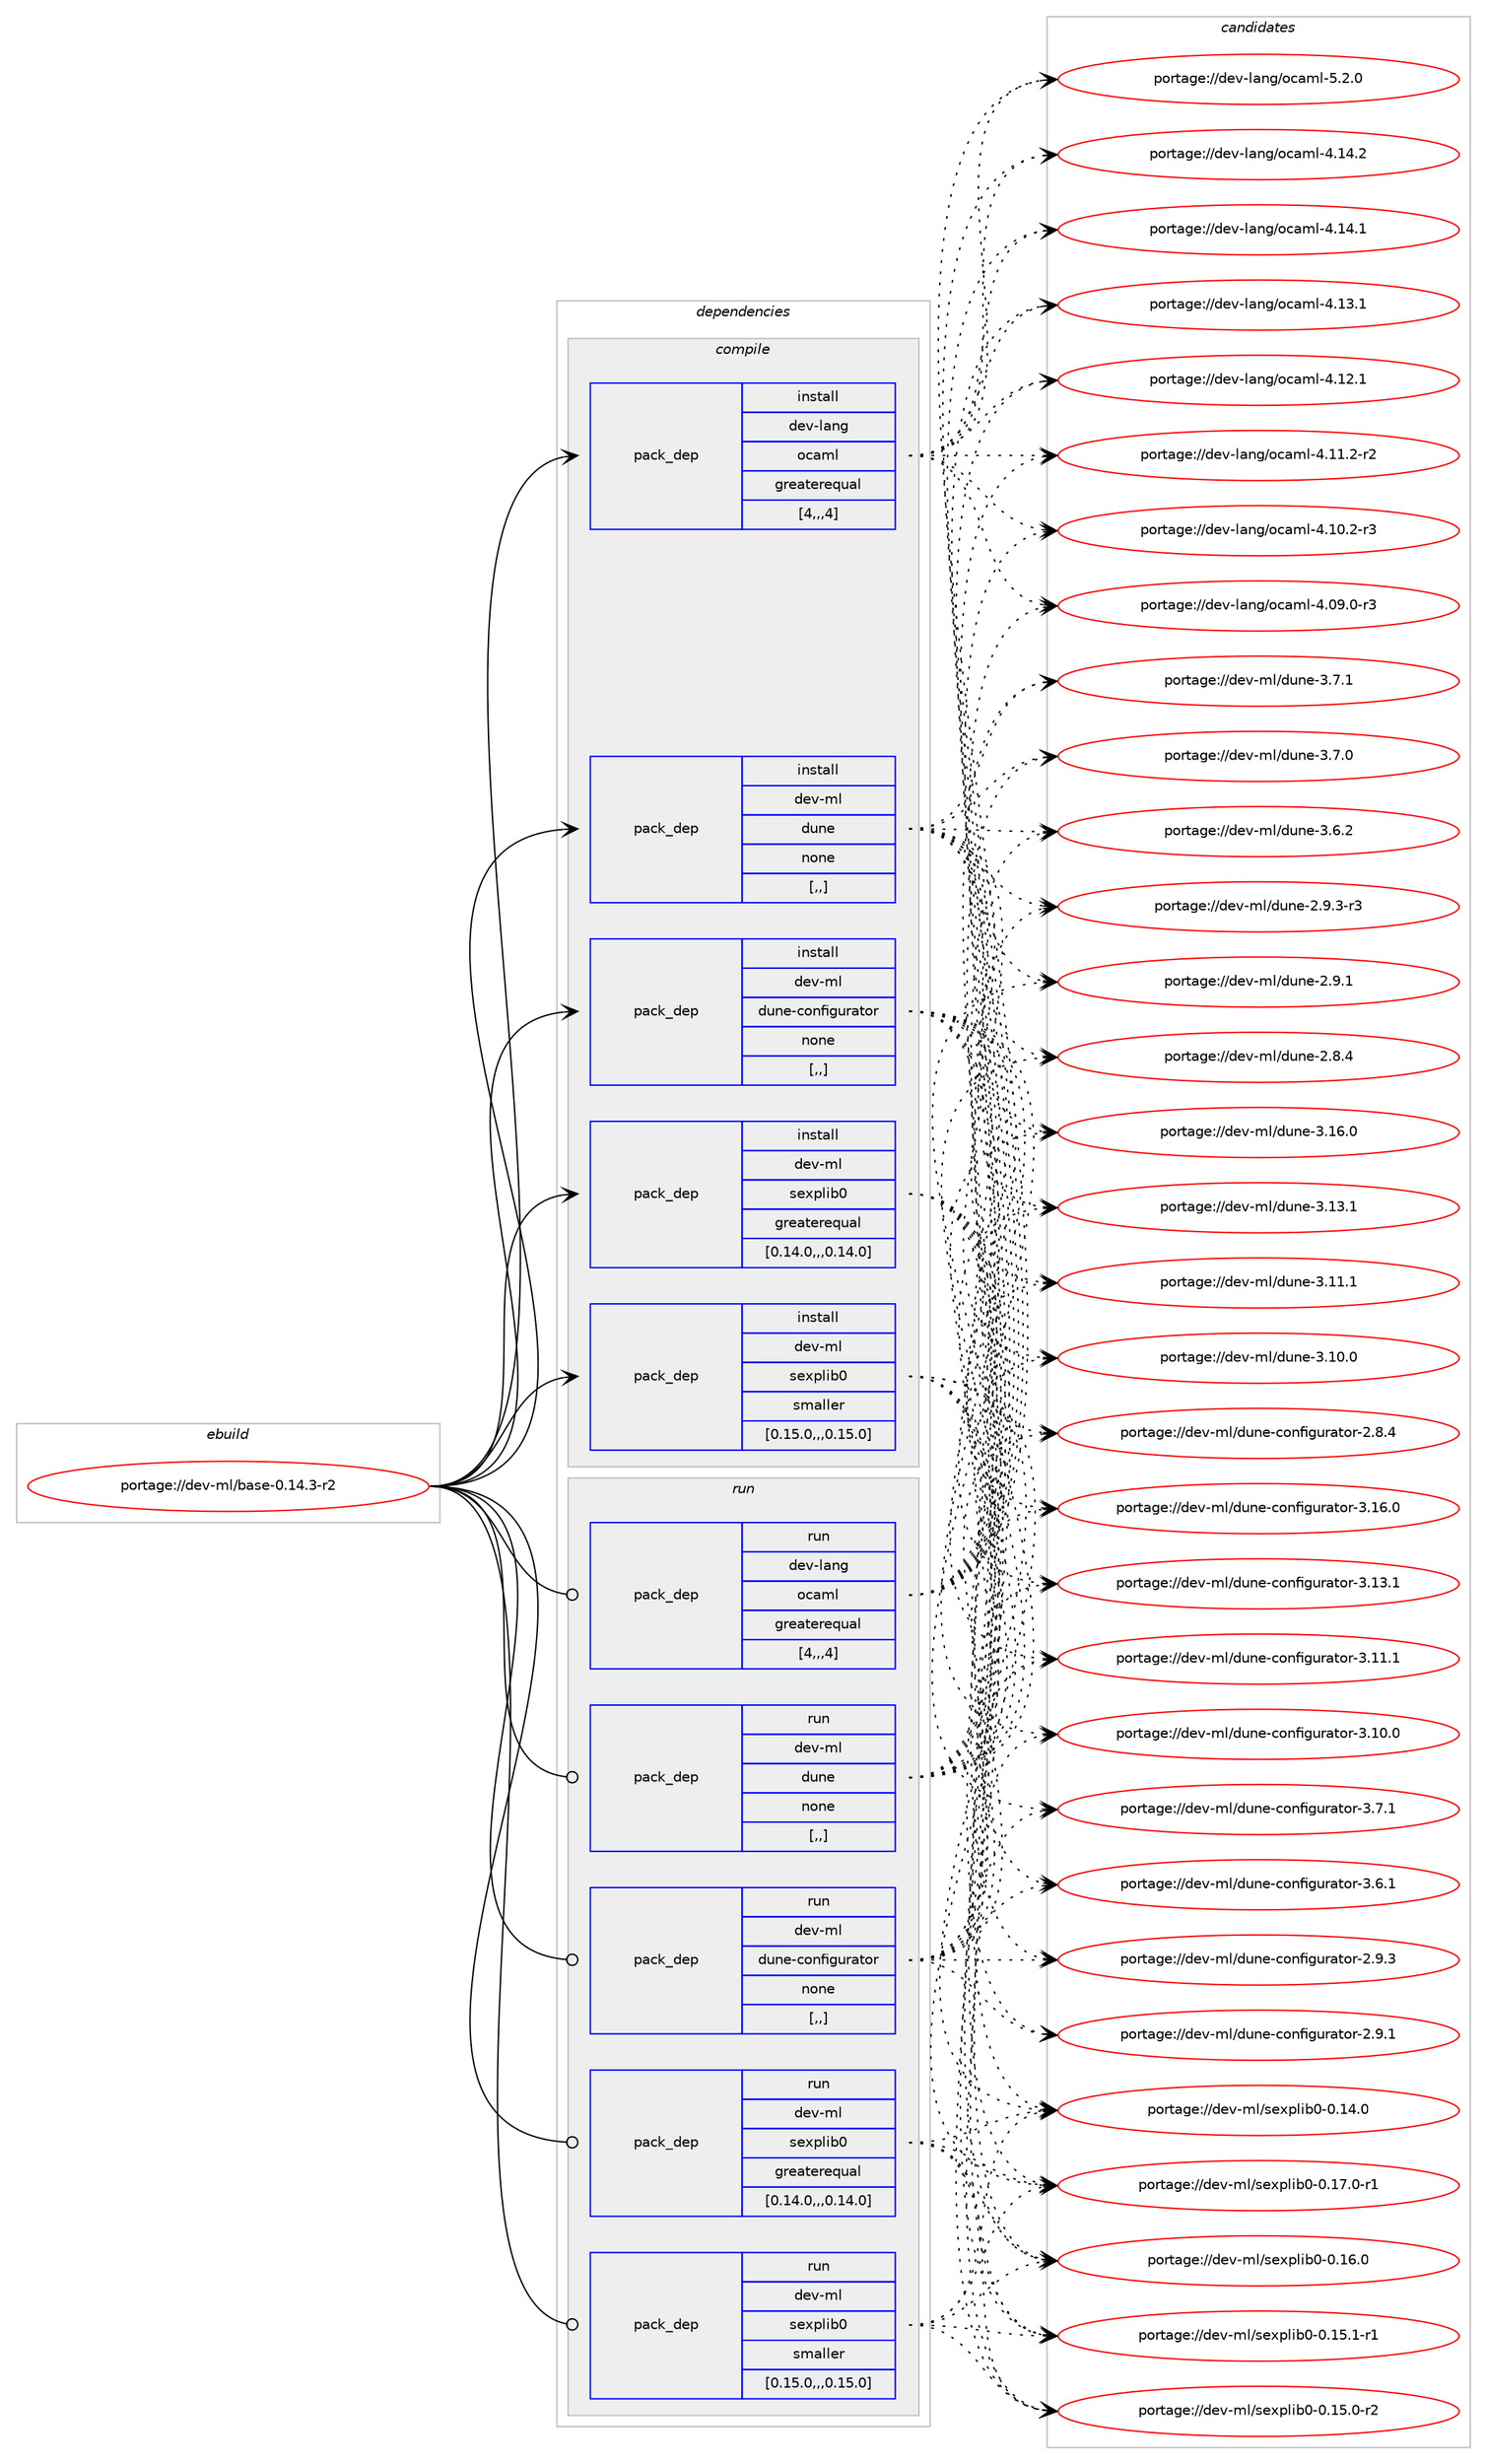 digraph prolog {

# *************
# Graph options
# *************

newrank=true;
concentrate=true;
compound=true;
graph [rankdir=LR,fontname=Helvetica,fontsize=10,ranksep=1.5];#, ranksep=2.5, nodesep=0.2];
edge  [arrowhead=vee];
node  [fontname=Helvetica,fontsize=10];

# **********
# The ebuild
# **********

subgraph cluster_leftcol {
color=gray;
label=<<i>ebuild</i>>;
id [label="portage://dev-ml/base-0.14.3-r2", color=red, width=4, href="../dev-ml/base-0.14.3-r2.svg"];
}

# ****************
# The dependencies
# ****************

subgraph cluster_midcol {
color=gray;
label=<<i>dependencies</i>>;
subgraph cluster_compile {
fillcolor="#eeeeee";
style=filled;
label=<<i>compile</i>>;
subgraph pack87138 {
dependency117617 [label=<<TABLE BORDER="0" CELLBORDER="1" CELLSPACING="0" CELLPADDING="4" WIDTH="220"><TR><TD ROWSPAN="6" CELLPADDING="30">pack_dep</TD></TR><TR><TD WIDTH="110">install</TD></TR><TR><TD>dev-lang</TD></TR><TR><TD>ocaml</TD></TR><TR><TD>greaterequal</TD></TR><TR><TD>[4,,,4]</TD></TR></TABLE>>, shape=none, color=blue];
}
id:e -> dependency117617:w [weight=20,style="solid",arrowhead="vee"];
subgraph pack87139 {
dependency117618 [label=<<TABLE BORDER="0" CELLBORDER="1" CELLSPACING="0" CELLPADDING="4" WIDTH="220"><TR><TD ROWSPAN="6" CELLPADDING="30">pack_dep</TD></TR><TR><TD WIDTH="110">install</TD></TR><TR><TD>dev-ml</TD></TR><TR><TD>dune</TD></TR><TR><TD>none</TD></TR><TR><TD>[,,]</TD></TR></TABLE>>, shape=none, color=blue];
}
id:e -> dependency117618:w [weight=20,style="solid",arrowhead="vee"];
subgraph pack87140 {
dependency117619 [label=<<TABLE BORDER="0" CELLBORDER="1" CELLSPACING="0" CELLPADDING="4" WIDTH="220"><TR><TD ROWSPAN="6" CELLPADDING="30">pack_dep</TD></TR><TR><TD WIDTH="110">install</TD></TR><TR><TD>dev-ml</TD></TR><TR><TD>dune-configurator</TD></TR><TR><TD>none</TD></TR><TR><TD>[,,]</TD></TR></TABLE>>, shape=none, color=blue];
}
id:e -> dependency117619:w [weight=20,style="solid",arrowhead="vee"];
subgraph pack87141 {
dependency117620 [label=<<TABLE BORDER="0" CELLBORDER="1" CELLSPACING="0" CELLPADDING="4" WIDTH="220"><TR><TD ROWSPAN="6" CELLPADDING="30">pack_dep</TD></TR><TR><TD WIDTH="110">install</TD></TR><TR><TD>dev-ml</TD></TR><TR><TD>sexplib0</TD></TR><TR><TD>greaterequal</TD></TR><TR><TD>[0.14.0,,,0.14.0]</TD></TR></TABLE>>, shape=none, color=blue];
}
id:e -> dependency117620:w [weight=20,style="solid",arrowhead="vee"];
subgraph pack87142 {
dependency117621 [label=<<TABLE BORDER="0" CELLBORDER="1" CELLSPACING="0" CELLPADDING="4" WIDTH="220"><TR><TD ROWSPAN="6" CELLPADDING="30">pack_dep</TD></TR><TR><TD WIDTH="110">install</TD></TR><TR><TD>dev-ml</TD></TR><TR><TD>sexplib0</TD></TR><TR><TD>smaller</TD></TR><TR><TD>[0.15.0,,,0.15.0]</TD></TR></TABLE>>, shape=none, color=blue];
}
id:e -> dependency117621:w [weight=20,style="solid",arrowhead="vee"];
}
subgraph cluster_compileandrun {
fillcolor="#eeeeee";
style=filled;
label=<<i>compile and run</i>>;
}
subgraph cluster_run {
fillcolor="#eeeeee";
style=filled;
label=<<i>run</i>>;
subgraph pack87143 {
dependency117622 [label=<<TABLE BORDER="0" CELLBORDER="1" CELLSPACING="0" CELLPADDING="4" WIDTH="220"><TR><TD ROWSPAN="6" CELLPADDING="30">pack_dep</TD></TR><TR><TD WIDTH="110">run</TD></TR><TR><TD>dev-lang</TD></TR><TR><TD>ocaml</TD></TR><TR><TD>greaterequal</TD></TR><TR><TD>[4,,,4]</TD></TR></TABLE>>, shape=none, color=blue];
}
id:e -> dependency117622:w [weight=20,style="solid",arrowhead="odot"];
subgraph pack87144 {
dependency117623 [label=<<TABLE BORDER="0" CELLBORDER="1" CELLSPACING="0" CELLPADDING="4" WIDTH="220"><TR><TD ROWSPAN="6" CELLPADDING="30">pack_dep</TD></TR><TR><TD WIDTH="110">run</TD></TR><TR><TD>dev-ml</TD></TR><TR><TD>dune</TD></TR><TR><TD>none</TD></TR><TR><TD>[,,]</TD></TR></TABLE>>, shape=none, color=blue];
}
id:e -> dependency117623:w [weight=20,style="solid",arrowhead="odot"];
subgraph pack87145 {
dependency117624 [label=<<TABLE BORDER="0" CELLBORDER="1" CELLSPACING="0" CELLPADDING="4" WIDTH="220"><TR><TD ROWSPAN="6" CELLPADDING="30">pack_dep</TD></TR><TR><TD WIDTH="110">run</TD></TR><TR><TD>dev-ml</TD></TR><TR><TD>dune-configurator</TD></TR><TR><TD>none</TD></TR><TR><TD>[,,]</TD></TR></TABLE>>, shape=none, color=blue];
}
id:e -> dependency117624:w [weight=20,style="solid",arrowhead="odot"];
subgraph pack87146 {
dependency117625 [label=<<TABLE BORDER="0" CELLBORDER="1" CELLSPACING="0" CELLPADDING="4" WIDTH="220"><TR><TD ROWSPAN="6" CELLPADDING="30">pack_dep</TD></TR><TR><TD WIDTH="110">run</TD></TR><TR><TD>dev-ml</TD></TR><TR><TD>sexplib0</TD></TR><TR><TD>greaterequal</TD></TR><TR><TD>[0.14.0,,,0.14.0]</TD></TR></TABLE>>, shape=none, color=blue];
}
id:e -> dependency117625:w [weight=20,style="solid",arrowhead="odot"];
subgraph pack87147 {
dependency117626 [label=<<TABLE BORDER="0" CELLBORDER="1" CELLSPACING="0" CELLPADDING="4" WIDTH="220"><TR><TD ROWSPAN="6" CELLPADDING="30">pack_dep</TD></TR><TR><TD WIDTH="110">run</TD></TR><TR><TD>dev-ml</TD></TR><TR><TD>sexplib0</TD></TR><TR><TD>smaller</TD></TR><TR><TD>[0.15.0,,,0.15.0]</TD></TR></TABLE>>, shape=none, color=blue];
}
id:e -> dependency117626:w [weight=20,style="solid",arrowhead="odot"];
}
}

# **************
# The candidates
# **************

subgraph cluster_choices {
rank=same;
color=gray;
label=<<i>candidates</i>>;

subgraph choice87138 {
color=black;
nodesep=1;
choice1001011184510897110103471119997109108455346504648 [label="portage://dev-lang/ocaml-5.2.0", color=red, width=4,href="../dev-lang/ocaml-5.2.0.svg"];
choice100101118451089711010347111999710910845524649524650 [label="portage://dev-lang/ocaml-4.14.2", color=red, width=4,href="../dev-lang/ocaml-4.14.2.svg"];
choice100101118451089711010347111999710910845524649524649 [label="portage://dev-lang/ocaml-4.14.1", color=red, width=4,href="../dev-lang/ocaml-4.14.1.svg"];
choice100101118451089711010347111999710910845524649514649 [label="portage://dev-lang/ocaml-4.13.1", color=red, width=4,href="../dev-lang/ocaml-4.13.1.svg"];
choice100101118451089711010347111999710910845524649504649 [label="portage://dev-lang/ocaml-4.12.1", color=red, width=4,href="../dev-lang/ocaml-4.12.1.svg"];
choice1001011184510897110103471119997109108455246494946504511450 [label="portage://dev-lang/ocaml-4.11.2-r2", color=red, width=4,href="../dev-lang/ocaml-4.11.2-r2.svg"];
choice1001011184510897110103471119997109108455246494846504511451 [label="portage://dev-lang/ocaml-4.10.2-r3", color=red, width=4,href="../dev-lang/ocaml-4.10.2-r3.svg"];
choice1001011184510897110103471119997109108455246485746484511451 [label="portage://dev-lang/ocaml-4.09.0-r3", color=red, width=4,href="../dev-lang/ocaml-4.09.0-r3.svg"];
dependency117617:e -> choice1001011184510897110103471119997109108455346504648:w [style=dotted,weight="100"];
dependency117617:e -> choice100101118451089711010347111999710910845524649524650:w [style=dotted,weight="100"];
dependency117617:e -> choice100101118451089711010347111999710910845524649524649:w [style=dotted,weight="100"];
dependency117617:e -> choice100101118451089711010347111999710910845524649514649:w [style=dotted,weight="100"];
dependency117617:e -> choice100101118451089711010347111999710910845524649504649:w [style=dotted,weight="100"];
dependency117617:e -> choice1001011184510897110103471119997109108455246494946504511450:w [style=dotted,weight="100"];
dependency117617:e -> choice1001011184510897110103471119997109108455246494846504511451:w [style=dotted,weight="100"];
dependency117617:e -> choice1001011184510897110103471119997109108455246485746484511451:w [style=dotted,weight="100"];
}
subgraph choice87139 {
color=black;
nodesep=1;
choice100101118451091084710011711010145514649544648 [label="portage://dev-ml/dune-3.16.0", color=red, width=4,href="../dev-ml/dune-3.16.0.svg"];
choice100101118451091084710011711010145514649514649 [label="portage://dev-ml/dune-3.13.1", color=red, width=4,href="../dev-ml/dune-3.13.1.svg"];
choice100101118451091084710011711010145514649494649 [label="portage://dev-ml/dune-3.11.1", color=red, width=4,href="../dev-ml/dune-3.11.1.svg"];
choice100101118451091084710011711010145514649484648 [label="portage://dev-ml/dune-3.10.0", color=red, width=4,href="../dev-ml/dune-3.10.0.svg"];
choice1001011184510910847100117110101455146554649 [label="portage://dev-ml/dune-3.7.1", color=red, width=4,href="../dev-ml/dune-3.7.1.svg"];
choice1001011184510910847100117110101455146554648 [label="portage://dev-ml/dune-3.7.0", color=red, width=4,href="../dev-ml/dune-3.7.0.svg"];
choice1001011184510910847100117110101455146544650 [label="portage://dev-ml/dune-3.6.2", color=red, width=4,href="../dev-ml/dune-3.6.2.svg"];
choice10010111845109108471001171101014550465746514511451 [label="portage://dev-ml/dune-2.9.3-r3", color=red, width=4,href="../dev-ml/dune-2.9.3-r3.svg"];
choice1001011184510910847100117110101455046574649 [label="portage://dev-ml/dune-2.9.1", color=red, width=4,href="../dev-ml/dune-2.9.1.svg"];
choice1001011184510910847100117110101455046564652 [label="portage://dev-ml/dune-2.8.4", color=red, width=4,href="../dev-ml/dune-2.8.4.svg"];
dependency117618:e -> choice100101118451091084710011711010145514649544648:w [style=dotted,weight="100"];
dependency117618:e -> choice100101118451091084710011711010145514649514649:w [style=dotted,weight="100"];
dependency117618:e -> choice100101118451091084710011711010145514649494649:w [style=dotted,weight="100"];
dependency117618:e -> choice100101118451091084710011711010145514649484648:w [style=dotted,weight="100"];
dependency117618:e -> choice1001011184510910847100117110101455146554649:w [style=dotted,weight="100"];
dependency117618:e -> choice1001011184510910847100117110101455146554648:w [style=dotted,weight="100"];
dependency117618:e -> choice1001011184510910847100117110101455146544650:w [style=dotted,weight="100"];
dependency117618:e -> choice10010111845109108471001171101014550465746514511451:w [style=dotted,weight="100"];
dependency117618:e -> choice1001011184510910847100117110101455046574649:w [style=dotted,weight="100"];
dependency117618:e -> choice1001011184510910847100117110101455046564652:w [style=dotted,weight="100"];
}
subgraph choice87140 {
color=black;
nodesep=1;
choice100101118451091084710011711010145991111101021051031171149711611111445514649544648 [label="portage://dev-ml/dune-configurator-3.16.0", color=red, width=4,href="../dev-ml/dune-configurator-3.16.0.svg"];
choice100101118451091084710011711010145991111101021051031171149711611111445514649514649 [label="portage://dev-ml/dune-configurator-3.13.1", color=red, width=4,href="../dev-ml/dune-configurator-3.13.1.svg"];
choice100101118451091084710011711010145991111101021051031171149711611111445514649494649 [label="portage://dev-ml/dune-configurator-3.11.1", color=red, width=4,href="../dev-ml/dune-configurator-3.11.1.svg"];
choice100101118451091084710011711010145991111101021051031171149711611111445514649484648 [label="portage://dev-ml/dune-configurator-3.10.0", color=red, width=4,href="../dev-ml/dune-configurator-3.10.0.svg"];
choice1001011184510910847100117110101459911111010210510311711497116111114455146554649 [label="portage://dev-ml/dune-configurator-3.7.1", color=red, width=4,href="../dev-ml/dune-configurator-3.7.1.svg"];
choice1001011184510910847100117110101459911111010210510311711497116111114455146544649 [label="portage://dev-ml/dune-configurator-3.6.1", color=red, width=4,href="../dev-ml/dune-configurator-3.6.1.svg"];
choice1001011184510910847100117110101459911111010210510311711497116111114455046574651 [label="portage://dev-ml/dune-configurator-2.9.3", color=red, width=4,href="../dev-ml/dune-configurator-2.9.3.svg"];
choice1001011184510910847100117110101459911111010210510311711497116111114455046574649 [label="portage://dev-ml/dune-configurator-2.9.1", color=red, width=4,href="../dev-ml/dune-configurator-2.9.1.svg"];
choice1001011184510910847100117110101459911111010210510311711497116111114455046564652 [label="portage://dev-ml/dune-configurator-2.8.4", color=red, width=4,href="../dev-ml/dune-configurator-2.8.4.svg"];
dependency117619:e -> choice100101118451091084710011711010145991111101021051031171149711611111445514649544648:w [style=dotted,weight="100"];
dependency117619:e -> choice100101118451091084710011711010145991111101021051031171149711611111445514649514649:w [style=dotted,weight="100"];
dependency117619:e -> choice100101118451091084710011711010145991111101021051031171149711611111445514649494649:w [style=dotted,weight="100"];
dependency117619:e -> choice100101118451091084710011711010145991111101021051031171149711611111445514649484648:w [style=dotted,weight="100"];
dependency117619:e -> choice1001011184510910847100117110101459911111010210510311711497116111114455146554649:w [style=dotted,weight="100"];
dependency117619:e -> choice1001011184510910847100117110101459911111010210510311711497116111114455146544649:w [style=dotted,weight="100"];
dependency117619:e -> choice1001011184510910847100117110101459911111010210510311711497116111114455046574651:w [style=dotted,weight="100"];
dependency117619:e -> choice1001011184510910847100117110101459911111010210510311711497116111114455046574649:w [style=dotted,weight="100"];
dependency117619:e -> choice1001011184510910847100117110101459911111010210510311711497116111114455046564652:w [style=dotted,weight="100"];
}
subgraph choice87141 {
color=black;
nodesep=1;
choice10010111845109108471151011201121081059848454846495546484511449 [label="portage://dev-ml/sexplib0-0.17.0-r1", color=red, width=4,href="../dev-ml/sexplib0-0.17.0-r1.svg"];
choice1001011184510910847115101120112108105984845484649544648 [label="portage://dev-ml/sexplib0-0.16.0", color=red, width=4,href="../dev-ml/sexplib0-0.16.0.svg"];
choice10010111845109108471151011201121081059848454846495346494511449 [label="portage://dev-ml/sexplib0-0.15.1-r1", color=red, width=4,href="../dev-ml/sexplib0-0.15.1-r1.svg"];
choice10010111845109108471151011201121081059848454846495346484511450 [label="portage://dev-ml/sexplib0-0.15.0-r2", color=red, width=4,href="../dev-ml/sexplib0-0.15.0-r2.svg"];
choice1001011184510910847115101120112108105984845484649524648 [label="portage://dev-ml/sexplib0-0.14.0", color=red, width=4,href="../dev-ml/sexplib0-0.14.0.svg"];
dependency117620:e -> choice10010111845109108471151011201121081059848454846495546484511449:w [style=dotted,weight="100"];
dependency117620:e -> choice1001011184510910847115101120112108105984845484649544648:w [style=dotted,weight="100"];
dependency117620:e -> choice10010111845109108471151011201121081059848454846495346494511449:w [style=dotted,weight="100"];
dependency117620:e -> choice10010111845109108471151011201121081059848454846495346484511450:w [style=dotted,weight="100"];
dependency117620:e -> choice1001011184510910847115101120112108105984845484649524648:w [style=dotted,weight="100"];
}
subgraph choice87142 {
color=black;
nodesep=1;
choice10010111845109108471151011201121081059848454846495546484511449 [label="portage://dev-ml/sexplib0-0.17.0-r1", color=red, width=4,href="../dev-ml/sexplib0-0.17.0-r1.svg"];
choice1001011184510910847115101120112108105984845484649544648 [label="portage://dev-ml/sexplib0-0.16.0", color=red, width=4,href="../dev-ml/sexplib0-0.16.0.svg"];
choice10010111845109108471151011201121081059848454846495346494511449 [label="portage://dev-ml/sexplib0-0.15.1-r1", color=red, width=4,href="../dev-ml/sexplib0-0.15.1-r1.svg"];
choice10010111845109108471151011201121081059848454846495346484511450 [label="portage://dev-ml/sexplib0-0.15.0-r2", color=red, width=4,href="../dev-ml/sexplib0-0.15.0-r2.svg"];
choice1001011184510910847115101120112108105984845484649524648 [label="portage://dev-ml/sexplib0-0.14.0", color=red, width=4,href="../dev-ml/sexplib0-0.14.0.svg"];
dependency117621:e -> choice10010111845109108471151011201121081059848454846495546484511449:w [style=dotted,weight="100"];
dependency117621:e -> choice1001011184510910847115101120112108105984845484649544648:w [style=dotted,weight="100"];
dependency117621:e -> choice10010111845109108471151011201121081059848454846495346494511449:w [style=dotted,weight="100"];
dependency117621:e -> choice10010111845109108471151011201121081059848454846495346484511450:w [style=dotted,weight="100"];
dependency117621:e -> choice1001011184510910847115101120112108105984845484649524648:w [style=dotted,weight="100"];
}
subgraph choice87143 {
color=black;
nodesep=1;
choice1001011184510897110103471119997109108455346504648 [label="portage://dev-lang/ocaml-5.2.0", color=red, width=4,href="../dev-lang/ocaml-5.2.0.svg"];
choice100101118451089711010347111999710910845524649524650 [label="portage://dev-lang/ocaml-4.14.2", color=red, width=4,href="../dev-lang/ocaml-4.14.2.svg"];
choice100101118451089711010347111999710910845524649524649 [label="portage://dev-lang/ocaml-4.14.1", color=red, width=4,href="../dev-lang/ocaml-4.14.1.svg"];
choice100101118451089711010347111999710910845524649514649 [label="portage://dev-lang/ocaml-4.13.1", color=red, width=4,href="../dev-lang/ocaml-4.13.1.svg"];
choice100101118451089711010347111999710910845524649504649 [label="portage://dev-lang/ocaml-4.12.1", color=red, width=4,href="../dev-lang/ocaml-4.12.1.svg"];
choice1001011184510897110103471119997109108455246494946504511450 [label="portage://dev-lang/ocaml-4.11.2-r2", color=red, width=4,href="../dev-lang/ocaml-4.11.2-r2.svg"];
choice1001011184510897110103471119997109108455246494846504511451 [label="portage://dev-lang/ocaml-4.10.2-r3", color=red, width=4,href="../dev-lang/ocaml-4.10.2-r3.svg"];
choice1001011184510897110103471119997109108455246485746484511451 [label="portage://dev-lang/ocaml-4.09.0-r3", color=red, width=4,href="../dev-lang/ocaml-4.09.0-r3.svg"];
dependency117622:e -> choice1001011184510897110103471119997109108455346504648:w [style=dotted,weight="100"];
dependency117622:e -> choice100101118451089711010347111999710910845524649524650:w [style=dotted,weight="100"];
dependency117622:e -> choice100101118451089711010347111999710910845524649524649:w [style=dotted,weight="100"];
dependency117622:e -> choice100101118451089711010347111999710910845524649514649:w [style=dotted,weight="100"];
dependency117622:e -> choice100101118451089711010347111999710910845524649504649:w [style=dotted,weight="100"];
dependency117622:e -> choice1001011184510897110103471119997109108455246494946504511450:w [style=dotted,weight="100"];
dependency117622:e -> choice1001011184510897110103471119997109108455246494846504511451:w [style=dotted,weight="100"];
dependency117622:e -> choice1001011184510897110103471119997109108455246485746484511451:w [style=dotted,weight="100"];
}
subgraph choice87144 {
color=black;
nodesep=1;
choice100101118451091084710011711010145514649544648 [label="portage://dev-ml/dune-3.16.0", color=red, width=4,href="../dev-ml/dune-3.16.0.svg"];
choice100101118451091084710011711010145514649514649 [label="portage://dev-ml/dune-3.13.1", color=red, width=4,href="../dev-ml/dune-3.13.1.svg"];
choice100101118451091084710011711010145514649494649 [label="portage://dev-ml/dune-3.11.1", color=red, width=4,href="../dev-ml/dune-3.11.1.svg"];
choice100101118451091084710011711010145514649484648 [label="portage://dev-ml/dune-3.10.0", color=red, width=4,href="../dev-ml/dune-3.10.0.svg"];
choice1001011184510910847100117110101455146554649 [label="portage://dev-ml/dune-3.7.1", color=red, width=4,href="../dev-ml/dune-3.7.1.svg"];
choice1001011184510910847100117110101455146554648 [label="portage://dev-ml/dune-3.7.0", color=red, width=4,href="../dev-ml/dune-3.7.0.svg"];
choice1001011184510910847100117110101455146544650 [label="portage://dev-ml/dune-3.6.2", color=red, width=4,href="../dev-ml/dune-3.6.2.svg"];
choice10010111845109108471001171101014550465746514511451 [label="portage://dev-ml/dune-2.9.3-r3", color=red, width=4,href="../dev-ml/dune-2.9.3-r3.svg"];
choice1001011184510910847100117110101455046574649 [label="portage://dev-ml/dune-2.9.1", color=red, width=4,href="../dev-ml/dune-2.9.1.svg"];
choice1001011184510910847100117110101455046564652 [label="portage://dev-ml/dune-2.8.4", color=red, width=4,href="../dev-ml/dune-2.8.4.svg"];
dependency117623:e -> choice100101118451091084710011711010145514649544648:w [style=dotted,weight="100"];
dependency117623:e -> choice100101118451091084710011711010145514649514649:w [style=dotted,weight="100"];
dependency117623:e -> choice100101118451091084710011711010145514649494649:w [style=dotted,weight="100"];
dependency117623:e -> choice100101118451091084710011711010145514649484648:w [style=dotted,weight="100"];
dependency117623:e -> choice1001011184510910847100117110101455146554649:w [style=dotted,weight="100"];
dependency117623:e -> choice1001011184510910847100117110101455146554648:w [style=dotted,weight="100"];
dependency117623:e -> choice1001011184510910847100117110101455146544650:w [style=dotted,weight="100"];
dependency117623:e -> choice10010111845109108471001171101014550465746514511451:w [style=dotted,weight="100"];
dependency117623:e -> choice1001011184510910847100117110101455046574649:w [style=dotted,weight="100"];
dependency117623:e -> choice1001011184510910847100117110101455046564652:w [style=dotted,weight="100"];
}
subgraph choice87145 {
color=black;
nodesep=1;
choice100101118451091084710011711010145991111101021051031171149711611111445514649544648 [label="portage://dev-ml/dune-configurator-3.16.0", color=red, width=4,href="../dev-ml/dune-configurator-3.16.0.svg"];
choice100101118451091084710011711010145991111101021051031171149711611111445514649514649 [label="portage://dev-ml/dune-configurator-3.13.1", color=red, width=4,href="../dev-ml/dune-configurator-3.13.1.svg"];
choice100101118451091084710011711010145991111101021051031171149711611111445514649494649 [label="portage://dev-ml/dune-configurator-3.11.1", color=red, width=4,href="../dev-ml/dune-configurator-3.11.1.svg"];
choice100101118451091084710011711010145991111101021051031171149711611111445514649484648 [label="portage://dev-ml/dune-configurator-3.10.0", color=red, width=4,href="../dev-ml/dune-configurator-3.10.0.svg"];
choice1001011184510910847100117110101459911111010210510311711497116111114455146554649 [label="portage://dev-ml/dune-configurator-3.7.1", color=red, width=4,href="../dev-ml/dune-configurator-3.7.1.svg"];
choice1001011184510910847100117110101459911111010210510311711497116111114455146544649 [label="portage://dev-ml/dune-configurator-3.6.1", color=red, width=4,href="../dev-ml/dune-configurator-3.6.1.svg"];
choice1001011184510910847100117110101459911111010210510311711497116111114455046574651 [label="portage://dev-ml/dune-configurator-2.9.3", color=red, width=4,href="../dev-ml/dune-configurator-2.9.3.svg"];
choice1001011184510910847100117110101459911111010210510311711497116111114455046574649 [label="portage://dev-ml/dune-configurator-2.9.1", color=red, width=4,href="../dev-ml/dune-configurator-2.9.1.svg"];
choice1001011184510910847100117110101459911111010210510311711497116111114455046564652 [label="portage://dev-ml/dune-configurator-2.8.4", color=red, width=4,href="../dev-ml/dune-configurator-2.8.4.svg"];
dependency117624:e -> choice100101118451091084710011711010145991111101021051031171149711611111445514649544648:w [style=dotted,weight="100"];
dependency117624:e -> choice100101118451091084710011711010145991111101021051031171149711611111445514649514649:w [style=dotted,weight="100"];
dependency117624:e -> choice100101118451091084710011711010145991111101021051031171149711611111445514649494649:w [style=dotted,weight="100"];
dependency117624:e -> choice100101118451091084710011711010145991111101021051031171149711611111445514649484648:w [style=dotted,weight="100"];
dependency117624:e -> choice1001011184510910847100117110101459911111010210510311711497116111114455146554649:w [style=dotted,weight="100"];
dependency117624:e -> choice1001011184510910847100117110101459911111010210510311711497116111114455146544649:w [style=dotted,weight="100"];
dependency117624:e -> choice1001011184510910847100117110101459911111010210510311711497116111114455046574651:w [style=dotted,weight="100"];
dependency117624:e -> choice1001011184510910847100117110101459911111010210510311711497116111114455046574649:w [style=dotted,weight="100"];
dependency117624:e -> choice1001011184510910847100117110101459911111010210510311711497116111114455046564652:w [style=dotted,weight="100"];
}
subgraph choice87146 {
color=black;
nodesep=1;
choice10010111845109108471151011201121081059848454846495546484511449 [label="portage://dev-ml/sexplib0-0.17.0-r1", color=red, width=4,href="../dev-ml/sexplib0-0.17.0-r1.svg"];
choice1001011184510910847115101120112108105984845484649544648 [label="portage://dev-ml/sexplib0-0.16.0", color=red, width=4,href="../dev-ml/sexplib0-0.16.0.svg"];
choice10010111845109108471151011201121081059848454846495346494511449 [label="portage://dev-ml/sexplib0-0.15.1-r1", color=red, width=4,href="../dev-ml/sexplib0-0.15.1-r1.svg"];
choice10010111845109108471151011201121081059848454846495346484511450 [label="portage://dev-ml/sexplib0-0.15.0-r2", color=red, width=4,href="../dev-ml/sexplib0-0.15.0-r2.svg"];
choice1001011184510910847115101120112108105984845484649524648 [label="portage://dev-ml/sexplib0-0.14.0", color=red, width=4,href="../dev-ml/sexplib0-0.14.0.svg"];
dependency117625:e -> choice10010111845109108471151011201121081059848454846495546484511449:w [style=dotted,weight="100"];
dependency117625:e -> choice1001011184510910847115101120112108105984845484649544648:w [style=dotted,weight="100"];
dependency117625:e -> choice10010111845109108471151011201121081059848454846495346494511449:w [style=dotted,weight="100"];
dependency117625:e -> choice10010111845109108471151011201121081059848454846495346484511450:w [style=dotted,weight="100"];
dependency117625:e -> choice1001011184510910847115101120112108105984845484649524648:w [style=dotted,weight="100"];
}
subgraph choice87147 {
color=black;
nodesep=1;
choice10010111845109108471151011201121081059848454846495546484511449 [label="portage://dev-ml/sexplib0-0.17.0-r1", color=red, width=4,href="../dev-ml/sexplib0-0.17.0-r1.svg"];
choice1001011184510910847115101120112108105984845484649544648 [label="portage://dev-ml/sexplib0-0.16.0", color=red, width=4,href="../dev-ml/sexplib0-0.16.0.svg"];
choice10010111845109108471151011201121081059848454846495346494511449 [label="portage://dev-ml/sexplib0-0.15.1-r1", color=red, width=4,href="../dev-ml/sexplib0-0.15.1-r1.svg"];
choice10010111845109108471151011201121081059848454846495346484511450 [label="portage://dev-ml/sexplib0-0.15.0-r2", color=red, width=4,href="../dev-ml/sexplib0-0.15.0-r2.svg"];
choice1001011184510910847115101120112108105984845484649524648 [label="portage://dev-ml/sexplib0-0.14.0", color=red, width=4,href="../dev-ml/sexplib0-0.14.0.svg"];
dependency117626:e -> choice10010111845109108471151011201121081059848454846495546484511449:w [style=dotted,weight="100"];
dependency117626:e -> choice1001011184510910847115101120112108105984845484649544648:w [style=dotted,weight="100"];
dependency117626:e -> choice10010111845109108471151011201121081059848454846495346494511449:w [style=dotted,weight="100"];
dependency117626:e -> choice10010111845109108471151011201121081059848454846495346484511450:w [style=dotted,weight="100"];
dependency117626:e -> choice1001011184510910847115101120112108105984845484649524648:w [style=dotted,weight="100"];
}
}

}

